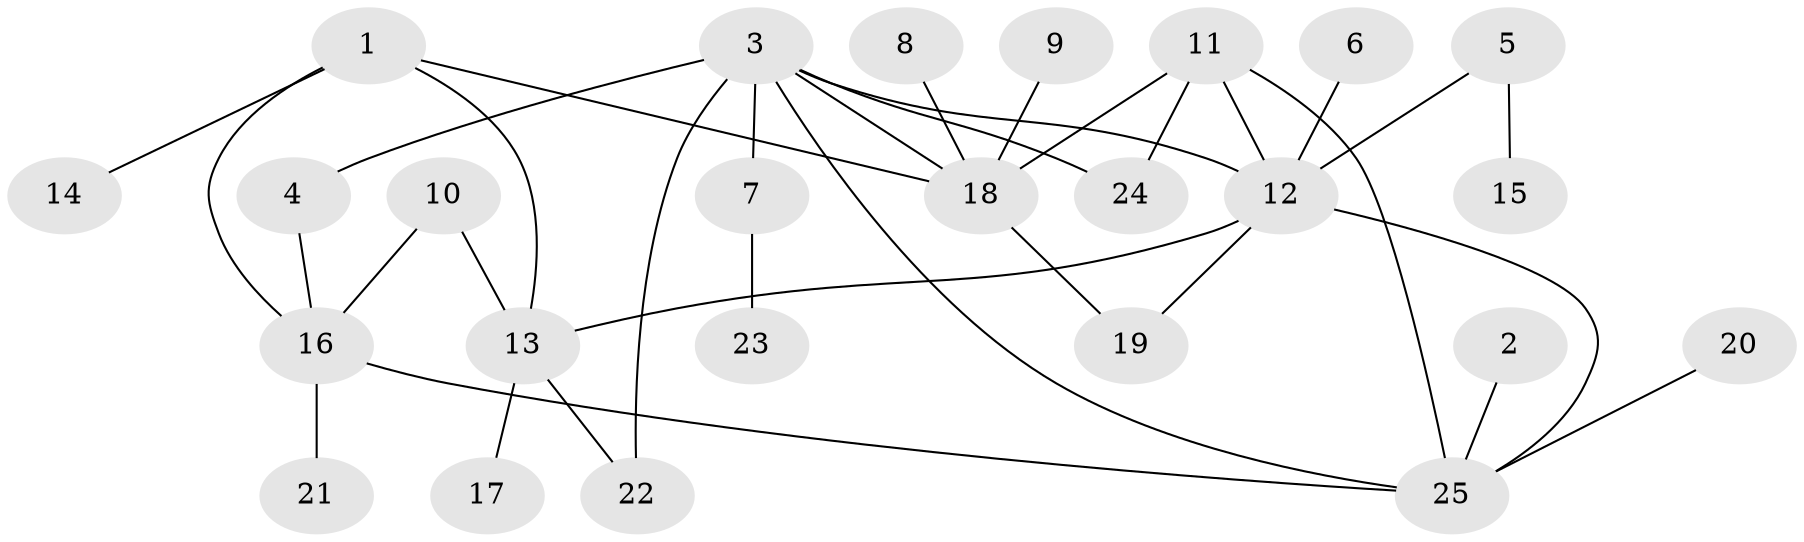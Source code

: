 // original degree distribution, {4: 0.04081632653061224, 8: 0.04081632653061224, 3: 0.08163265306122448, 6: 0.04081632653061224, 9: 0.02040816326530612, 7: 0.02040816326530612, 5: 0.02040816326530612, 2: 0.22448979591836735, 1: 0.5102040816326531}
// Generated by graph-tools (version 1.1) at 2025/37/03/04/25 23:37:31]
// undirected, 25 vertices, 34 edges
graph export_dot {
  node [color=gray90,style=filled];
  1;
  2;
  3;
  4;
  5;
  6;
  7;
  8;
  9;
  10;
  11;
  12;
  13;
  14;
  15;
  16;
  17;
  18;
  19;
  20;
  21;
  22;
  23;
  24;
  25;
  1 -- 13 [weight=1.0];
  1 -- 14 [weight=1.0];
  1 -- 16 [weight=1.0];
  1 -- 18 [weight=1.0];
  2 -- 25 [weight=1.0];
  3 -- 4 [weight=1.0];
  3 -- 7 [weight=1.0];
  3 -- 12 [weight=1.0];
  3 -- 18 [weight=1.0];
  3 -- 22 [weight=1.0];
  3 -- 24 [weight=1.0];
  3 -- 25 [weight=1.0];
  4 -- 16 [weight=1.0];
  5 -- 12 [weight=1.0];
  5 -- 15 [weight=1.0];
  6 -- 12 [weight=1.0];
  7 -- 23 [weight=1.0];
  8 -- 18 [weight=1.0];
  9 -- 18 [weight=1.0];
  10 -- 13 [weight=1.0];
  10 -- 16 [weight=1.0];
  11 -- 12 [weight=1.0];
  11 -- 18 [weight=1.0];
  11 -- 24 [weight=1.0];
  11 -- 25 [weight=1.0];
  12 -- 13 [weight=1.0];
  12 -- 19 [weight=1.0];
  12 -- 25 [weight=1.0];
  13 -- 17 [weight=1.0];
  13 -- 22 [weight=1.0];
  16 -- 21 [weight=1.0];
  16 -- 25 [weight=1.0];
  18 -- 19 [weight=1.0];
  20 -- 25 [weight=1.0];
}
